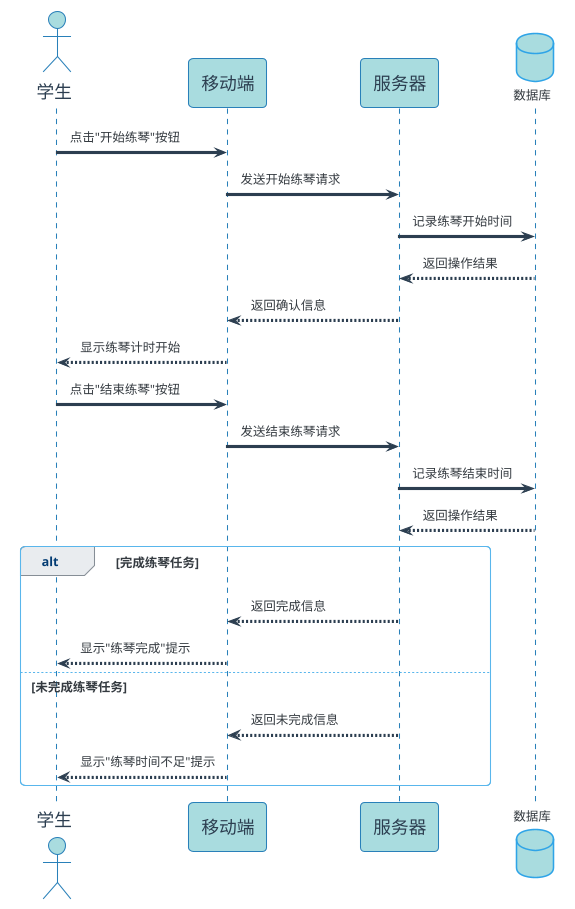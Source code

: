 @startuml
!theme cerulean
skinparam backgroundColor #FFFFFF
skinparam sequence {
    ArrowColor #2C3E50
    ActorBorderColor #2980B9
    LifeLineBorderColor #2980B9
    LifeLineBackgroundColor #A9DCDF
    
    ParticipantBorderColor #2980B9
    ParticipantBackgroundColor #A9DCDF
    ParticipantFontName 微软雅黑
    ParticipantFontSize 17
    ParticipantFontColor #2C3E50
    
    ActorBackgroundColor #A9DCDF
    ActorFontColor #2C3E50
    ActorFontSize 17
    ActorFontName 微软雅黑
}

actor 学生 as Student
participant "移动端" as Mobile #A9DCDF
participant "服务器" as Server #A9DCDF
database "数据库" as DB #A9DCDF

Student -> Mobile: 点击"开始练琴"按钮
Mobile -> Server: 发送开始练琴请求
Server -> DB: 记录练琴开始时间
DB --> Server: 返回操作结果
Server --> Mobile: 返回确认信息
Mobile --> Student: 显示练琴计时开始

Student -> Mobile: 点击"结束练琴"按钮
Mobile -> Server: 发送结束练琴请求
Server -> DB: 记录练琴结束时间
DB --> Server: 返回操作结果

alt 完成练琴任务
    Server --> Mobile: 返回完成信息
    Mobile --> Student: 显示"练琴完成"提示
else 未完成练琴任务
    Server --> Mobile: 返回未完成信息
    Mobile --> Student: 显示"练琴时间不足"提示
end

@enduml 
